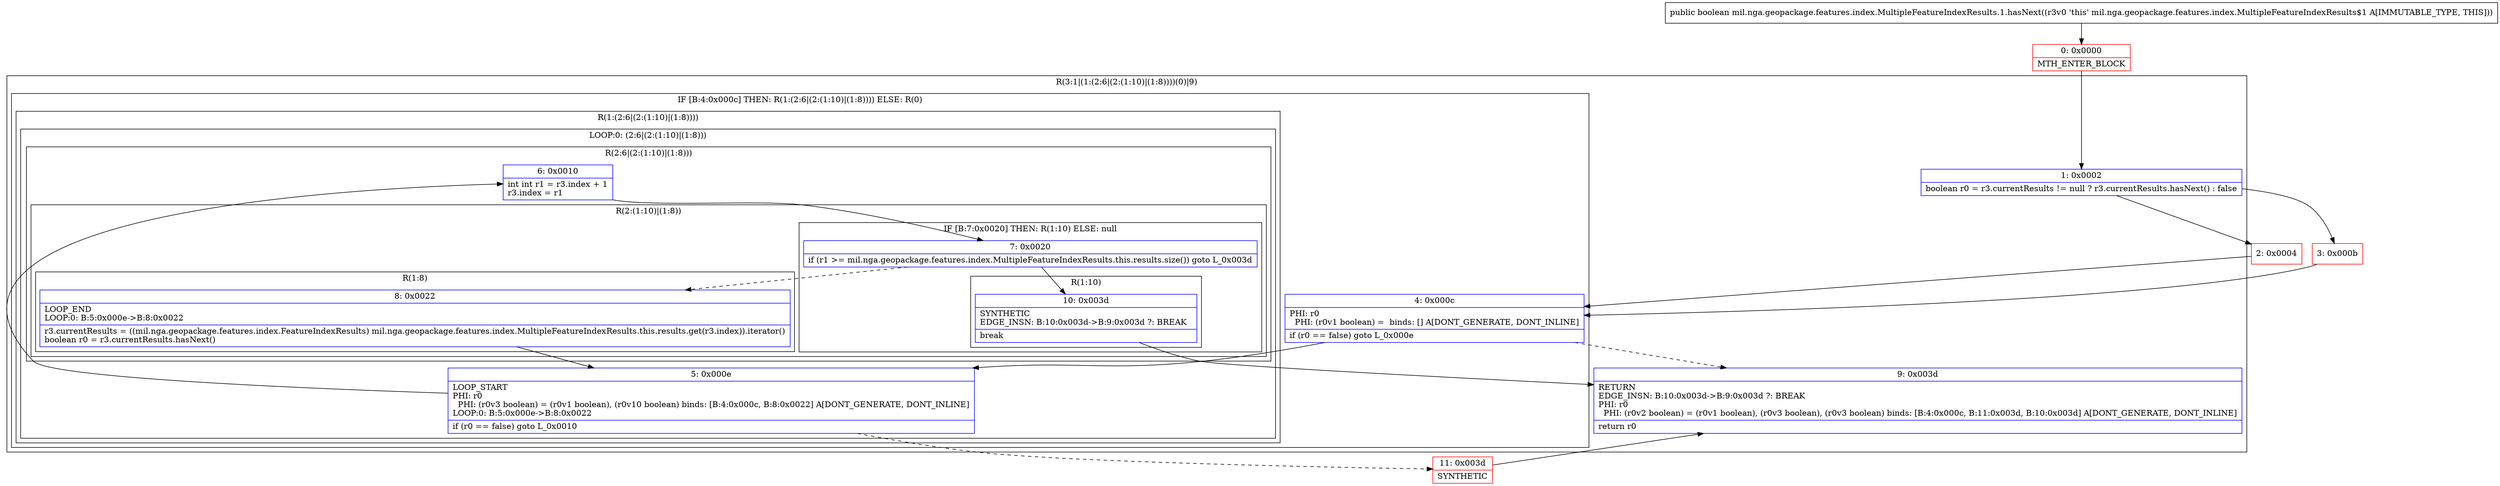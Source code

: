digraph "CFG formil.nga.geopackage.features.index.MultipleFeatureIndexResults.1.hasNext()Z" {
subgraph cluster_Region_1923331922 {
label = "R(3:1|(1:(2:6|(2:(1:10)|(1:8))))(0)|9)";
node [shape=record,color=blue];
Node_1 [shape=record,label="{1\:\ 0x0002|boolean r0 = r3.currentResults != null ? r3.currentResults.hasNext() : false\l}"];
subgraph cluster_IfRegion_724656602 {
label = "IF [B:4:0x000c] THEN: R(1:(2:6|(2:(1:10)|(1:8)))) ELSE: R(0)";
node [shape=record,color=blue];
Node_4 [shape=record,label="{4\:\ 0x000c|PHI: r0 \l  PHI: (r0v1 boolean) =  binds: [] A[DONT_GENERATE, DONT_INLINE]\l|if (r0 == false) goto L_0x000e\l}"];
subgraph cluster_Region_271640542 {
label = "R(1:(2:6|(2:(1:10)|(1:8))))";
node [shape=record,color=blue];
subgraph cluster_LoopRegion_1642828476 {
label = "LOOP:0: (2:6|(2:(1:10)|(1:8)))";
node [shape=record,color=blue];
Node_5 [shape=record,label="{5\:\ 0x000e|LOOP_START\lPHI: r0 \l  PHI: (r0v3 boolean) = (r0v1 boolean), (r0v10 boolean) binds: [B:4:0x000c, B:8:0x0022] A[DONT_GENERATE, DONT_INLINE]\lLOOP:0: B:5:0x000e\-\>B:8:0x0022\l|if (r0 == false) goto L_0x0010\l}"];
subgraph cluster_Region_245215476 {
label = "R(2:6|(2:(1:10)|(1:8)))";
node [shape=record,color=blue];
Node_6 [shape=record,label="{6\:\ 0x0010|int int r1 = r3.index + 1\lr3.index = r1\l}"];
subgraph cluster_Region_1804955578 {
label = "R(2:(1:10)|(1:8))";
node [shape=record,color=blue];
subgraph cluster_IfRegion_695634368 {
label = "IF [B:7:0x0020] THEN: R(1:10) ELSE: null";
node [shape=record,color=blue];
Node_7 [shape=record,label="{7\:\ 0x0020|if (r1 \>= mil.nga.geopackage.features.index.MultipleFeatureIndexResults.this.results.size()) goto L_0x003d\l}"];
subgraph cluster_Region_245362366 {
label = "R(1:10)";
node [shape=record,color=blue];
Node_10 [shape=record,label="{10\:\ 0x003d|SYNTHETIC\lEDGE_INSN: B:10:0x003d\-\>B:9:0x003d ?: BREAK  \l|break\l}"];
}
}
subgraph cluster_Region_1076689923 {
label = "R(1:8)";
node [shape=record,color=blue];
Node_8 [shape=record,label="{8\:\ 0x0022|LOOP_END\lLOOP:0: B:5:0x000e\-\>B:8:0x0022\l|r3.currentResults = ((mil.nga.geopackage.features.index.FeatureIndexResults) mil.nga.geopackage.features.index.MultipleFeatureIndexResults.this.results.get(r3.index)).iterator()\lboolean r0 = r3.currentResults.hasNext()\l}"];
}
}
}
}
}
subgraph cluster_Region_371718563 {
label = "R(0)";
node [shape=record,color=blue];
}
}
Node_9 [shape=record,label="{9\:\ 0x003d|RETURN\lEDGE_INSN: B:10:0x003d\-\>B:9:0x003d ?: BREAK  \lPHI: r0 \l  PHI: (r0v2 boolean) = (r0v1 boolean), (r0v3 boolean), (r0v3 boolean) binds: [B:4:0x000c, B:11:0x003d, B:10:0x003d] A[DONT_GENERATE, DONT_INLINE]\l|return r0\l}"];
}
Node_0 [shape=record,color=red,label="{0\:\ 0x0000|MTH_ENTER_BLOCK\l}"];
Node_2 [shape=record,color=red,label="{2\:\ 0x0004}"];
Node_3 [shape=record,color=red,label="{3\:\ 0x000b}"];
Node_11 [shape=record,color=red,label="{11\:\ 0x003d|SYNTHETIC\l}"];
MethodNode[shape=record,label="{public boolean mil.nga.geopackage.features.index.MultipleFeatureIndexResults.1.hasNext((r3v0 'this' mil.nga.geopackage.features.index.MultipleFeatureIndexResults$1 A[IMMUTABLE_TYPE, THIS])) }"];
MethodNode -> Node_0;
Node_1 -> Node_2;
Node_1 -> Node_3;
Node_4 -> Node_5;
Node_4 -> Node_9[style=dashed];
Node_5 -> Node_6;
Node_5 -> Node_11[style=dashed];
Node_6 -> Node_7;
Node_7 -> Node_8[style=dashed];
Node_7 -> Node_10;
Node_10 -> Node_9;
Node_8 -> Node_5;
Node_0 -> Node_1;
Node_2 -> Node_4;
Node_3 -> Node_4;
Node_11 -> Node_9;
}

